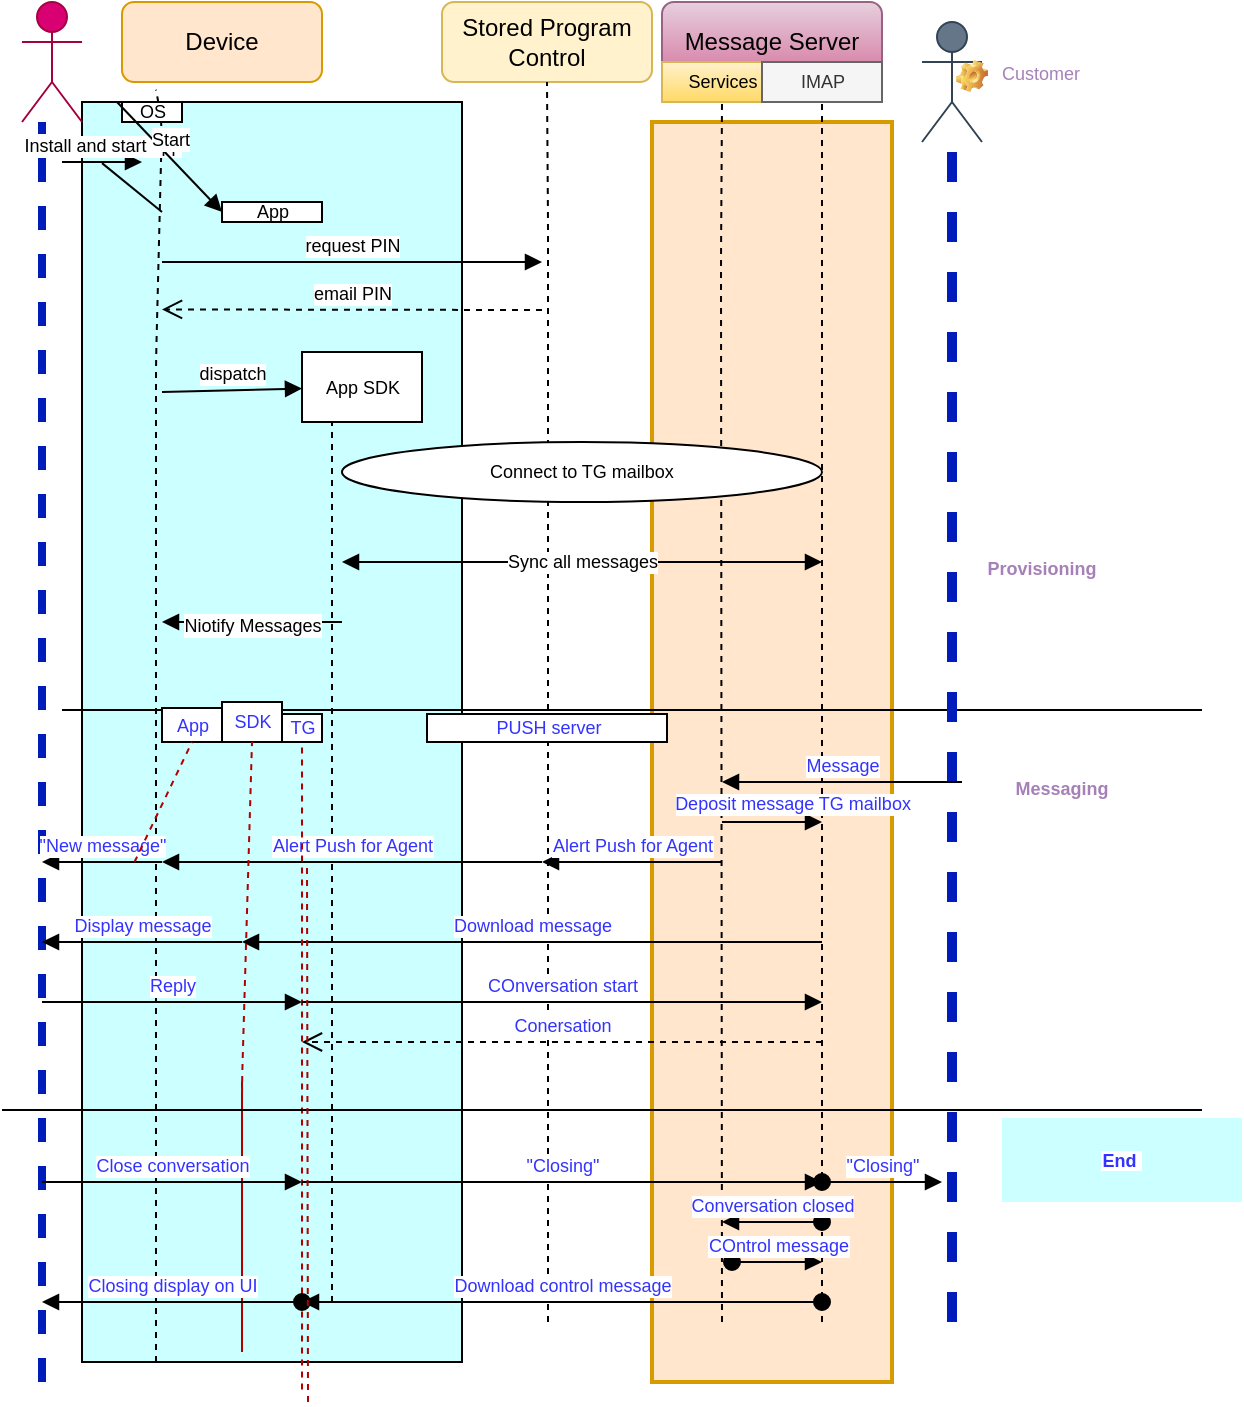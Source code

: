 <mxfile version="14.8.2" type="github" pages="2"><diagram id="y1TvSMYixSzuUFyw0kFu" name="Page-1"><mxGraphModel dx="406" dy="260" grid="1" gridSize="10" guides="1" tooltips="1" connect="1" arrows="1" fold="1" page="1" pageScale="1" pageWidth="850" pageHeight="1100" math="0" shadow="0"><root><mxCell id="0"/><mxCell id="1" parent="0"/><mxCell id="4ddjk6nVlkMrrtshvG_z-70" value="" style="verticalLabelPosition=bottom;verticalAlign=top;html=1;shape=mxgraph.basic.rect;fillColor2=none;strokeWidth=2;size=20;indent=5;fontSize=9;fillColor=#ffe6cc;strokeColor=#d79b00;" parent="1" vertex="1"><mxGeometry x="325" y="70" width="120" height="630" as="geometry"/></mxCell><mxCell id="4ddjk6nVlkMrrtshvG_z-68" value="" style="verticalLabelPosition=bottom;verticalAlign=top;html=1;shape=mxgraph.basic.rect;fillColor2=none;strokeWidth=1;size=20;indent=5;fontSize=9;fontColor=#3333FF;fillColor=#CCFFFF;" parent="1" vertex="1"><mxGeometry x="40" y="60" width="190" height="630" as="geometry"/></mxCell><mxCell id="4ddjk6nVlkMrrtshvG_z-1" value="Actor" style="shape=umlActor;verticalLabelPosition=bottom;verticalAlign=top;html=1;outlineConnect=0;fillColor=#d80073;strokeColor=#A50040;fontColor=#ffffff;" parent="1" vertex="1"><mxGeometry x="10" y="10" width="30" height="60" as="geometry"/></mxCell><mxCell id="4ddjk6nVlkMrrtshvG_z-3" value="Device" style="rounded=1;whiteSpace=wrap;html=1;fillColor=#ffe6cc;strokeColor=#d79b00;" parent="1" vertex="1"><mxGeometry x="60" y="10" width="100" height="40" as="geometry"/></mxCell><mxCell id="4ddjk6nVlkMrrtshvG_z-4" value="Stored Program Control" style="rounded=1;whiteSpace=wrap;html=1;fillColor=#fff2cc;strokeColor=#d6b656;" parent="1" vertex="1"><mxGeometry x="220" y="10" width="105" height="40" as="geometry"/></mxCell><mxCell id="4ddjk6nVlkMrrtshvG_z-5" value="Message Server&lt;br&gt;" style="rounded=1;whiteSpace=wrap;html=1;fillColor=#e6d0de;strokeColor=#996185;gradientColor=#d5739d;" parent="1" vertex="1"><mxGeometry x="330" y="10" width="110" height="40" as="geometry"/></mxCell><mxCell id="4ddjk6nVlkMrrtshvG_z-6" value="" style="endArrow=none;dashed=1;html=1;fillColor=#0050ef;strokeColor=#001DBC;strokeWidth=4;" parent="1" edge="1"><mxGeometry width="50" height="50" relative="1" as="geometry"><mxPoint x="20" y="700" as="sourcePoint"/><mxPoint x="20" y="70" as="targetPoint"/><Array as="points"><mxPoint x="20" y="130"/></Array></mxGeometry></mxCell><mxCell id="4ddjk6nVlkMrrtshvG_z-7" value="" style="endArrow=none;dashed=1;html=1;entryX=0.17;entryY=1.097;entryDx=0;entryDy=0;entryPerimeter=0;" parent="1" target="4ddjk6nVlkMrrtshvG_z-3" edge="1"><mxGeometry width="50" height="50" relative="1" as="geometry"><mxPoint x="77" y="690" as="sourcePoint"/><mxPoint x="109.5" y="60" as="targetPoint"/><Array as="points"><mxPoint x="77" y="230"/><mxPoint x="77" y="190"/><mxPoint x="80" y="70"/></Array></mxGeometry></mxCell><mxCell id="4ddjk6nVlkMrrtshvG_z-8" value="" style="endArrow=none;dashed=1;html=1;entryX=0.5;entryY=1;entryDx=0;entryDy=0;" parent="1" target="4ddjk6nVlkMrrtshvG_z-4" edge="1"><mxGeometry width="50" height="50" relative="1" as="geometry"><mxPoint x="273" y="670" as="sourcePoint"/><mxPoint x="237" y="80" as="targetPoint"/><Array as="points"><mxPoint x="273" y="200"/><mxPoint x="273" y="160"/><mxPoint x="273" y="120"/></Array></mxGeometry></mxCell><mxCell id="4ddjk6nVlkMrrtshvG_z-9" value="" style="endArrow=none;dashed=1;html=1;entryX=0.5;entryY=1;entryDx=0;entryDy=0;" parent="1" target="4ddjk6nVlkMrrtshvG_z-10" edge="1"><mxGeometry width="50" height="50" relative="1" as="geometry"><mxPoint x="360" y="670" as="sourcePoint"/><mxPoint x="359.5" y="80" as="targetPoint"/><Array as="points"><mxPoint x="359.5" y="140"/></Array></mxGeometry></mxCell><mxCell id="4ddjk6nVlkMrrtshvG_z-10" value="Services" style="html=1;fontSize=9;gradientColor=#ffd966;fillColor=#fff2cc;strokeColor=#d6b656;" parent="1" vertex="1"><mxGeometry x="330" y="40" width="60" height="20" as="geometry"/></mxCell><mxCell id="4ddjk6nVlkMrrtshvG_z-11" value="IMAP" style="html=1;fontSize=9;fillColor=#f5f5f5;strokeColor=#666666;fontColor=#333333;" parent="1" vertex="1"><mxGeometry x="380" y="40" width="60" height="20" as="geometry"/></mxCell><mxCell id="4ddjk6nVlkMrrtshvG_z-12" value="" style="endArrow=none;dashed=1;html=1;entryX=0.5;entryY=1;entryDx=0;entryDy=0;" parent="1" target="4ddjk6nVlkMrrtshvG_z-11" edge="1"><mxGeometry width="50" height="50" relative="1" as="geometry"><mxPoint x="410" y="670" as="sourcePoint"/><mxPoint x="409.5" y="90" as="targetPoint"/><Array as="points"/></mxGeometry></mxCell><mxCell id="4ddjk6nVlkMrrtshvG_z-14" value="Install and start app" style="html=1;verticalAlign=bottom;endArrow=block;fontSize=9;" parent="1" edge="1"><mxGeometry width="80" relative="1" as="geometry"><mxPoint x="30" y="90" as="sourcePoint"/><mxPoint x="70" y="90" as="targetPoint"/><Array as="points"><mxPoint x="70" y="90"/></Array></mxGeometry></mxCell><mxCell id="4ddjk6nVlkMrrtshvG_z-15" value="OS&lt;br&gt;" style="html=1;fontSize=9;" parent="1" vertex="1"><mxGeometry x="60" y="60" width="30" height="10" as="geometry"/></mxCell><mxCell id="4ddjk6nVlkMrrtshvG_z-16" value="App" style="html=1;fontSize=9;" parent="1" vertex="1"><mxGeometry x="110" y="110" width="50" height="10" as="geometry"/></mxCell><mxCell id="4ddjk6nVlkMrrtshvG_z-17" value="Start&lt;font size=&quot;1&quot;&gt;&lt;br&gt;&lt;/font&gt;" style="html=1;verticalAlign=bottom;endArrow=block;fontSize=9;startArrow=none;" parent="1" edge="1"><mxGeometry width="80" relative="1" as="geometry"><mxPoint x="57.5" y="60" as="sourcePoint"/><mxPoint x="110" y="115" as="targetPoint"/></mxGeometry></mxCell><mxCell id="4ddjk6nVlkMrrtshvG_z-18" value="request PIN" style="html=1;verticalAlign=bottom;endArrow=block;fontSize=9;" parent="1" edge="1"><mxGeometry width="80" relative="1" as="geometry"><mxPoint x="80" y="140" as="sourcePoint"/><mxPoint x="270" y="140" as="targetPoint"/></mxGeometry></mxCell><mxCell id="4ddjk6nVlkMrrtshvG_z-21" value="dispatch" style="html=1;verticalAlign=bottom;endArrow=block;fontSize=9;" parent="1" target="4ddjk6nVlkMrrtshvG_z-24" edge="1"><mxGeometry width="80" relative="1" as="geometry"><mxPoint x="80" y="205" as="sourcePoint"/><mxPoint x="150" y="210" as="targetPoint"/></mxGeometry></mxCell><mxCell id="4ddjk6nVlkMrrtshvG_z-22" value="email PIN" style="html=1;verticalAlign=bottom;endArrow=open;dashed=1;endSize=8;fontSize=9;" parent="1" edge="1"><mxGeometry relative="1" as="geometry"><mxPoint x="270" y="164" as="sourcePoint"/><mxPoint x="80" y="163.721" as="targetPoint"/></mxGeometry></mxCell><mxCell id="4ddjk6nVlkMrrtshvG_z-24" value="App SDK" style="html=1;fontSize=9;" parent="1" vertex="1"><mxGeometry x="150" y="185" width="60" height="35" as="geometry"/></mxCell><mxCell id="4ddjk6nVlkMrrtshvG_z-25" value="" style="endArrow=none;dashed=1;html=1;fontSize=9;entryX=0.25;entryY=1;entryDx=0;entryDy=0;" parent="1" target="4ddjk6nVlkMrrtshvG_z-24" edge="1"><mxGeometry width="50" height="50" relative="1" as="geometry"><mxPoint x="165" y="660" as="sourcePoint"/><mxPoint x="170" y="230" as="targetPoint"/></mxGeometry></mxCell><mxCell id="4ddjk6nVlkMrrtshvG_z-26" value="Connect to TG mailbox" style="ellipse;whiteSpace=wrap;html=1;fontSize=9;" parent="1" vertex="1"><mxGeometry x="170" y="230" width="240" height="30" as="geometry"/></mxCell><mxCell id="4ddjk6nVlkMrrtshvG_z-28" value="Sync all messages" style="endArrow=block;startArrow=block;endFill=1;startFill=1;html=1;fontSize=9;" parent="1" edge="1"><mxGeometry width="160" relative="1" as="geometry"><mxPoint x="170" y="290" as="sourcePoint"/><mxPoint x="410" y="290" as="targetPoint"/></mxGeometry></mxCell><mxCell id="4ddjk6nVlkMrrtshvG_z-29" value="Niotify Messages&lt;font size=&quot;1&quot;&gt;&lt;br&gt;&lt;/font&gt;" style="html=1;verticalAlign=bottom;endArrow=block;fontSize=9;" parent="1" edge="1"><mxGeometry y="10" width="80" relative="1" as="geometry"><mxPoint x="170" y="320" as="sourcePoint"/><mxPoint x="80" y="320" as="targetPoint"/><Array as="points"/><mxPoint as="offset"/></mxGeometry></mxCell><mxCell id="4ddjk6nVlkMrrtshvG_z-30" value="" style="line;strokeWidth=1;fillColor=none;align=left;verticalAlign=middle;spacingTop=-1;spacingLeft=3;spacingRight=3;rotatable=0;labelPosition=right;points=[];portConstraint=eastwest;fontSize=9;" parent="1" vertex="1"><mxGeometry x="30" y="360" width="570" height="8" as="geometry"/></mxCell><mxCell id="4ddjk6nVlkMrrtshvG_z-32" value="Actor" style="shape=umlActor;verticalLabelPosition=bottom;verticalAlign=top;html=1;fontSize=9;fillColor=#647687;strokeColor=#314354;fontColor=#ffffff;" parent="1" vertex="1"><mxGeometry x="460" y="20" width="30" height="60" as="geometry"/></mxCell><mxCell id="4ddjk6nVlkMrrtshvG_z-33" value="" style="endArrow=none;dashed=1;html=1;fontSize=9;fillColor=#0050ef;strokeColor=#001DBC;strokeWidth=5;" parent="1" target="4ddjk6nVlkMrrtshvG_z-32" edge="1"><mxGeometry width="50" height="50" relative="1" as="geometry"><mxPoint x="475" y="670" as="sourcePoint"/><mxPoint x="500" y="120" as="targetPoint"/></mxGeometry></mxCell><mxCell id="4ddjk6nVlkMrrtshvG_z-34" value="Provisioning" style="text;align=center;fontStyle=1;verticalAlign=middle;spacingLeft=3;spacingRight=3;strokeColor=none;rotatable=0;points=[[0,0.5],[1,0.5]];portConstraint=eastwest;fontSize=9;fontColor=#A680B8;" parent="1" vertex="1"><mxGeometry x="480" y="280" width="80" height="26" as="geometry"/></mxCell><mxCell id="4ddjk6nVlkMrrtshvG_z-35" value="Messaging" style="text;align=center;fontStyle=1;verticalAlign=middle;spacingLeft=3;spacingRight=3;strokeColor=none;rotatable=0;points=[[0,0.5],[1,0.5]];portConstraint=eastwest;fontSize=9;fontColor=#A680B8;" parent="1" vertex="1"><mxGeometry x="490" y="390" width="80" height="26" as="geometry"/></mxCell><mxCell id="4ddjk6nVlkMrrtshvG_z-36" value="Customer&#10;" style="label;fontStyle=0;strokeColor=none;fillColor=none;align=left;verticalAlign=top;overflow=hidden;spacingLeft=28;spacingRight=4;rotatable=0;points=[[0,0.5],[1,0.5]];portConstraint=eastwest;imageWidth=16;imageHeight=16;image=img/clipart/Gear_128x128.png;fontSize=9;fontColor=#A680B8;" parent="1" vertex="1"><mxGeometry x="470" y="34" width="120" height="26" as="geometry"/></mxCell><mxCell id="4ddjk6nVlkMrrtshvG_z-37" value="Message" style="html=1;verticalAlign=bottom;endArrow=block;fontSize=9;fontColor=#3333FF;" parent="1" edge="1"><mxGeometry width="80" relative="1" as="geometry"><mxPoint x="480" y="400" as="sourcePoint"/><mxPoint x="360" y="400" as="targetPoint"/></mxGeometry></mxCell><mxCell id="4ddjk6nVlkMrrtshvG_z-38" value="Deposit message TG mailbox" style="html=1;verticalAlign=bottom;endArrow=block;fontSize=9;fontColor=#3333FF;" parent="1" edge="1"><mxGeometry x="0.386" y="1" width="80" relative="1" as="geometry"><mxPoint x="360" y="420" as="sourcePoint"/><mxPoint x="410" y="420" as="targetPoint"/><mxPoint as="offset"/></mxGeometry></mxCell><mxCell id="4ddjk6nVlkMrrtshvG_z-39" value="PUSH server&lt;br&gt;" style="html=1;fontSize=9;fontColor=#3333FF;" parent="1" vertex="1"><mxGeometry x="212.5" y="366" width="120" height="14" as="geometry"/></mxCell><mxCell id="4ddjk6nVlkMrrtshvG_z-40" value="Alert Push for Agent" style="html=1;verticalAlign=bottom;endArrow=block;fontSize=9;fontColor=#3333FF;" parent="1" edge="1"><mxGeometry width="80" relative="1" as="geometry"><mxPoint x="360" y="440" as="sourcePoint"/><mxPoint x="270" y="440" as="targetPoint"/></mxGeometry></mxCell><mxCell id="4ddjk6nVlkMrrtshvG_z-42" value="Alert Push for Agent" style="html=1;verticalAlign=bottom;endArrow=block;fontSize=9;fontColor=#3333FF;" parent="1" edge="1"><mxGeometry width="80" relative="1" as="geometry"><mxPoint x="270" y="440" as="sourcePoint"/><mxPoint x="80" y="440" as="targetPoint"/></mxGeometry></mxCell><mxCell id="4ddjk6nVlkMrrtshvG_z-43" value="&quot;New message&quot;" style="html=1;verticalAlign=bottom;endArrow=block;fontSize=9;fontColor=#3333FF;" parent="1" edge="1"><mxGeometry width="80" relative="1" as="geometry"><mxPoint x="80" y="440" as="sourcePoint"/><mxPoint x="20" y="440" as="targetPoint"/></mxGeometry></mxCell><mxCell id="4ddjk6nVlkMrrtshvG_z-44" value="Download message" style="html=1;verticalAlign=bottom;endArrow=block;fontSize=9;fontColor=#3333FF;" parent="1" edge="1"><mxGeometry width="80" relative="1" as="geometry"><mxPoint x="410" y="480" as="sourcePoint"/><mxPoint x="120" y="480" as="targetPoint"/></mxGeometry></mxCell><mxCell id="4ddjk6nVlkMrrtshvG_z-45" value="TG" style="html=1;fontSize=9;fontColor=#3333FF;" parent="1" vertex="1"><mxGeometry x="140" y="366" width="20" height="14" as="geometry"/></mxCell><mxCell id="4ddjk6nVlkMrrtshvG_z-46" value="" style="endArrow=none;dashed=1;html=1;fontSize=9;fontColor=#3333FF;entryX=0.5;entryY=1;entryDx=0;entryDy=0;fillColor=#e51400;strokeColor=#B20000;" parent="1" target="4ddjk6nVlkMrrtshvG_z-45" edge="1"><mxGeometry width="50" height="50" relative="1" as="geometry"><mxPoint x="150" y="703.719" as="sourcePoint"/><mxPoint x="240" y="350" as="targetPoint"/><Array as="points"><mxPoint x="150" y="450"/></Array></mxGeometry></mxCell><mxCell id="4ddjk6nVlkMrrtshvG_z-47" value="Display message" style="html=1;verticalAlign=bottom;endArrow=block;fontSize=9;fontColor=#3333FF;" parent="1" edge="1"><mxGeometry width="80" relative="1" as="geometry"><mxPoint x="120" y="480" as="sourcePoint"/><mxPoint x="20" y="480" as="targetPoint"/></mxGeometry></mxCell><mxCell id="4ddjk6nVlkMrrtshvG_z-48" value="App" style="html=1;fontSize=9;fontColor=#3333FF;" parent="1" vertex="1"><mxGeometry x="80" y="363" width="30" height="17" as="geometry"/></mxCell><mxCell id="4ddjk6nVlkMrrtshvG_z-49" value="SDK" style="html=1;fontSize=9;fontColor=#3333FF;" parent="1" vertex="1"><mxGeometry x="110" y="360" width="30" height="20" as="geometry"/></mxCell><mxCell id="4ddjk6nVlkMrrtshvG_z-50" value="" style="endArrow=none;dashed=1;html=1;fontSize=9;fontColor=#3333FF;entryX=0.5;entryY=1;entryDx=0;entryDy=0;fillColor=#e51400;strokeColor=#B20000;startArrow=none;" parent="1" target="4ddjk6nVlkMrrtshvG_z-48" edge="1"><mxGeometry width="50" height="50" relative="1" as="geometry"><mxPoint x="66.25" y="440" as="sourcePoint"/><mxPoint x="100" y="400" as="targetPoint"/></mxGeometry></mxCell><mxCell id="4ddjk6nVlkMrrtshvG_z-51" value="" style="endArrow=none;dashed=1;html=1;fontSize=9;fontColor=#3333FF;entryX=0.5;entryY=1;entryDx=0;entryDy=0;fillColor=#e51400;strokeColor=#B20000;" parent="1" target="4ddjk6nVlkMrrtshvG_z-49" edge="1"><mxGeometry width="50" height="50" relative="1" as="geometry"><mxPoint x="120" y="550" as="sourcePoint"/><mxPoint x="220" y="390" as="targetPoint"/><Array as="points"><mxPoint x="120" y="690"/><mxPoint x="120" y="550"/></Array></mxGeometry></mxCell><mxCell id="4ddjk6nVlkMrrtshvG_z-52" value="Reply" style="html=1;verticalAlign=bottom;endArrow=block;fontSize=9;fontColor=#3333FF;strokeWidth=1;" parent="1" edge="1"><mxGeometry width="80" relative="1" as="geometry"><mxPoint x="20" y="510" as="sourcePoint"/><mxPoint x="150" y="510" as="targetPoint"/></mxGeometry></mxCell><mxCell id="4ddjk6nVlkMrrtshvG_z-53" value="COnversation start" style="html=1;verticalAlign=bottom;endArrow=block;fontSize=9;fontColor=#3333FF;strokeWidth=1;" parent="1" edge="1"><mxGeometry width="80" relative="1" as="geometry"><mxPoint x="150" y="510" as="sourcePoint"/><mxPoint x="410" y="510" as="targetPoint"/></mxGeometry></mxCell><mxCell id="4ddjk6nVlkMrrtshvG_z-55" value="Conersation" style="html=1;verticalAlign=bottom;endArrow=open;dashed=1;endSize=8;fontSize=9;fontColor=#3333FF;strokeWidth=1;" parent="1" edge="1"><mxGeometry relative="1" as="geometry"><mxPoint x="410" y="530" as="sourcePoint"/><mxPoint x="150" y="530" as="targetPoint"/></mxGeometry></mxCell><mxCell id="4ddjk6nVlkMrrtshvG_z-56" value="" style="line;strokeWidth=1;fillColor=none;align=left;verticalAlign=middle;spacingTop=-1;spacingLeft=3;spacingRight=3;rotatable=0;labelPosition=right;points=[];portConstraint=eastwest;fontSize=9;fontColor=#3333FF;" parent="1" vertex="1"><mxGeometry y="560" width="600" height="8" as="geometry"/></mxCell><mxCell id="4ddjk6nVlkMrrtshvG_z-57" value="Close conversation" style="html=1;verticalAlign=bottom;endArrow=block;fontSize=9;fontColor=#3333FF;strokeWidth=1;" parent="1" edge="1"><mxGeometry width="80" relative="1" as="geometry"><mxPoint x="20" y="600" as="sourcePoint"/><mxPoint x="150" y="600" as="targetPoint"/></mxGeometry></mxCell><mxCell id="4ddjk6nVlkMrrtshvG_z-58" value="&quot;Closing&quot;" style="html=1;verticalAlign=bottom;endArrow=block;fontSize=9;fontColor=#3333FF;strokeWidth=1;" parent="1" edge="1"><mxGeometry width="80" relative="1" as="geometry"><mxPoint x="150" y="600" as="sourcePoint"/><mxPoint x="410" y="600" as="targetPoint"/></mxGeometry></mxCell><mxCell id="4ddjk6nVlkMrrtshvG_z-59" value="&quot;Closing&quot;" style="html=1;verticalAlign=bottom;startArrow=oval;startFill=1;endArrow=block;startSize=8;fontSize=9;fontColor=#3333FF;strokeWidth=1;" parent="1" edge="1"><mxGeometry width="60" relative="1" as="geometry"><mxPoint x="410" y="600" as="sourcePoint"/><mxPoint x="470" y="600" as="targetPoint"/></mxGeometry></mxCell><mxCell id="4ddjk6nVlkMrrtshvG_z-60" value="Conversation closed" style="html=1;verticalAlign=bottom;startArrow=oval;startFill=1;endArrow=block;startSize=8;fontSize=9;fontColor=#3333FF;strokeWidth=1;" parent="1" edge="1"><mxGeometry width="60" relative="1" as="geometry"><mxPoint x="410" y="620" as="sourcePoint"/><mxPoint x="360" y="620" as="targetPoint"/></mxGeometry></mxCell><mxCell id="4ddjk6nVlkMrrtshvG_z-61" value="COntrol message" style="html=1;verticalAlign=bottom;startArrow=oval;startFill=1;endArrow=block;startSize=8;fontSize=9;fontColor=#3333FF;strokeWidth=1;" parent="1" edge="1"><mxGeometry width="60" relative="1" as="geometry"><mxPoint x="365" y="640" as="sourcePoint"/><mxPoint x="410" y="640" as="targetPoint"/></mxGeometry></mxCell><mxCell id="4ddjk6nVlkMrrtshvG_z-62" value="Download control message" style="html=1;verticalAlign=bottom;startArrow=oval;startFill=1;endArrow=block;startSize=8;fontSize=9;fontColor=#3333FF;strokeWidth=1;" parent="1" edge="1"><mxGeometry width="60" relative="1" as="geometry"><mxPoint x="410" y="660" as="sourcePoint"/><mxPoint x="150" y="660" as="targetPoint"/></mxGeometry></mxCell><mxCell id="4ddjk6nVlkMrrtshvG_z-63" value="Closing display on UI" style="html=1;verticalAlign=bottom;startArrow=oval;startFill=1;endArrow=block;startSize=8;fontSize=9;fontColor=#3333FF;strokeWidth=1;" parent="1" edge="1"><mxGeometry width="60" relative="1" as="geometry"><mxPoint x="150" y="660" as="sourcePoint"/><mxPoint x="20" y="660" as="targetPoint"/></mxGeometry></mxCell><mxCell id="4ddjk6nVlkMrrtshvG_z-65" value="" style="html=1;verticalAlign=bottom;endArrow=none;fontSize=9;" parent="1" edge="1"><mxGeometry width="80" relative="1" as="geometry"><mxPoint x="80" y="115" as="sourcePoint"/><mxPoint x="50" y="90.556" as="targetPoint"/></mxGeometry></mxCell><mxCell id="4ddjk6nVlkMrrtshvG_z-67" value="" style="endArrow=none;dashed=1;html=1;fontSize=9;fontColor=#3333FF;entryX=0.5;entryY=1;entryDx=0;entryDy=0;fillColor=#e51400;strokeColor=#B20000;" parent="1" edge="1"><mxGeometry width="50" height="50" relative="1" as="geometry"><mxPoint x="153" y="710" as="sourcePoint"/><mxPoint x="152.5" y="440" as="targetPoint"/></mxGeometry></mxCell><mxCell id="4ddjk6nVlkMrrtshvG_z-71" value="End " style="text;align=center;fontStyle=1;verticalAlign=middle;spacingLeft=3;spacingRight=3;strokeColor=none;rotatable=0;points=[[0,0.5],[1,0.5]];portConstraint=eastwest;fontSize=9;fontColor=#3333FF;fillColor=#CCFFFF;labelBackgroundColor=#FFFFFF;" parent="1" vertex="1"><mxGeometry x="500" y="568" width="120" height="42" as="geometry"/></mxCell></root></mxGraphModel></diagram><diagram id="MVQZNV_CsCIaPA94UtJ7" name="Page-2"><mxGraphModel dx="406" dy="260" grid="1" gridSize="10" guides="1" tooltips="1" connect="1" arrows="1" fold="1" page="1" pageScale="1" pageWidth="850" pageHeight="1100" math="0" shadow="0"><root><mxCell id="nu_eblsKNqdZvd4L2eRi-0"/><mxCell id="nu_eblsKNqdZvd4L2eRi-1" parent="nu_eblsKNqdZvd4L2eRi-0"/><mxCell id="nu_eblsKNqdZvd4L2eRi-2" value="Initial set of requirements" style="swimlane;fontStyle=0;childLayout=stackLayout;horizontal=1;startSize=26;horizontalStack=0;resizeParent=1;resizeParentMax=0;resizeLast=0;collapsible=1;marginBottom=0;strokeColor=#d79b00;fillColor=#FF33FF;" parent="nu_eblsKNqdZvd4L2eRi-1" vertex="1"><mxGeometry x="220" width="140" height="104" as="geometry"/></mxCell><mxCell id="nu_eblsKNqdZvd4L2eRi-4" value="Close a conversation" style="text;strokeColor=#b85450;fillColor=#f8cecc;align=left;verticalAlign=top;spacingLeft=4;spacingRight=4;overflow=hidden;rotatable=0;points=[[0,0.5],[1,0.5]];portConstraint=eastwest;fontSize=8;" parent="nu_eblsKNqdZvd4L2eRi-2" vertex="1"><mxGeometry y="26" width="140" height="26" as="geometry"/></mxCell><mxCell id="nu_eblsKNqdZvd4L2eRi-5" value="Query fo conversation within messaging group" style="text;strokeColor=#b85450;fillColor=#f8cecc;align=left;verticalAlign=top;spacingLeft=4;spacingRight=4;overflow=hidden;rotatable=0;points=[[0,0.5],[1,0.5]];portConstraint=eastwest;fontSize=8;whiteSpace=wrap;" parent="nu_eblsKNqdZvd4L2eRi-2" vertex="1"><mxGeometry y="52" width="140" height="26" as="geometry"/></mxCell><mxCell id="nu_eblsKNqdZvd4L2eRi-3" value="Send a message within a messaging group" style="text;strokeColor=#b85450;fillColor=#f8cecc;align=left;verticalAlign=top;spacingLeft=4;spacingRight=4;overflow=hidden;rotatable=0;points=[[0,0.5],[1,0.5]];portConstraint=eastwest;fontSize=8;whiteSpace=wrap;" parent="nu_eblsKNqdZvd4L2eRi-2" vertex="1"><mxGeometry y="78" width="140" height="26" as="geometry"/></mxCell><mxCell id="nu_eblsKNqdZvd4L2eRi-6" value="Evolutionary prototyping" style="html=1;fontSize=8;strokeColor=#d79b00;fillColor=#FF33FF;" parent="nu_eblsKNqdZvd4L2eRi-1" vertex="1"><mxGeometry x="245" y="150" width="110" height="50" as="geometry"/></mxCell><mxCell id="nu_eblsKNqdZvd4L2eRi-7" value="endUser" style="swimlane;fontStyle=0;childLayout=stackLayout;horizontal=1;startSize=26;fillColor=#d5e8d4;horizontalStack=0;resizeParent=1;resizeParentMax=0;resizeLast=0;collapsible=1;marginBottom=0;fontSize=8;strokeColor=#82b366;" parent="nu_eblsKNqdZvd4L2eRi-1" vertex="1"><mxGeometry x="90" y="212" width="140" height="78" as="geometry"/></mxCell><mxCell id="nu_eblsKNqdZvd4L2eRi-10" value="dispatcher agency" style="text;strokeColor=#6c8ebf;fillColor=#dae8fc;align=left;verticalAlign=top;spacingLeft=4;spacingRight=4;overflow=hidden;rotatable=0;points=[[0,0.5],[1,0.5]];portConstraint=eastwest;" parent="nu_eblsKNqdZvd4L2eRi-7" vertex="1"><mxGeometry y="26" width="140" height="26" as="geometry"/></mxCell><mxCell id="nu_eblsKNqdZvd4L2eRi-8" value="-business company" style="text;strokeColor=#6c8ebf;fillColor=#dae8fc;align=left;verticalAlign=top;spacingLeft=4;spacingRight=4;overflow=hidden;rotatable=0;points=[[0,0.5],[1,0.5]];portConstraint=eastwest;" parent="nu_eblsKNqdZvd4L2eRi-7" vertex="1"><mxGeometry y="52" width="140" height="26" as="geometry"/></mxCell><mxCell id="nu_eblsKNqdZvd4L2eRi-11" value="Set up the app" style="swimlane;fontStyle=0;childLayout=stackLayout;horizontal=1;startSize=26;fillColor=#d5e8d4;horizontalStack=0;resizeParent=1;resizeParentMax=0;resizeLast=0;collapsible=1;marginBottom=0;fontSize=8;strokeColor=#82b366;" parent="nu_eblsKNqdZvd4L2eRi-1" vertex="1"><mxGeometry x="410" y="190" width="140" height="78" as="geometry"/></mxCell><mxCell id="nu_eblsKNqdZvd4L2eRi-12" value="Download the app from app store" style="text;strokeColor=#6c8ebf;fillColor=#dae8fc;align=left;verticalAlign=top;spacingLeft=4;spacingRight=4;overflow=hidden;rotatable=0;points=[[0,0.5],[1,0.5]];portConstraint=eastwest;fontSize=8;" parent="nu_eblsKNqdZvd4L2eRi-11" vertex="1"><mxGeometry y="26" width="140" height="26" as="geometry"/></mxCell><mxCell id="nu_eblsKNqdZvd4L2eRi-13" value="Provisioning with request the PIN" style="text;strokeColor=#6c8ebf;fillColor=#dae8fc;align=left;verticalAlign=top;spacingLeft=4;spacingRight=4;overflow=hidden;rotatable=0;points=[[0,0.5],[1,0.5]];portConstraint=eastwest;fontSize=8;" parent="nu_eblsKNqdZvd4L2eRi-11" vertex="1"><mxGeometry y="52" width="140" height="26" as="geometry"/></mxCell><mxCell id="nu_eblsKNqdZvd4L2eRi-15" value="UI modification" style="swimlane;fontStyle=0;childLayout=stackLayout;horizontal=1;startSize=26;horizontalStack=0;resizeParent=1;resizeParentMax=0;resizeLast=0;collapsible=1;marginBottom=0;fontSize=8;fontColor=#0000CC;fillColor=#99CCFF;" parent="nu_eblsKNqdZvd4L2eRi-1" vertex="1"><mxGeometry x="450" y="290" width="140" height="90" as="geometry"/></mxCell><mxCell id="nu_eblsKNqdZvd4L2eRi-16" value="Mobile home screen UI displays an icon " style="text;strokeColor=#6c8ebf;fillColor=#dae8fc;align=left;verticalAlign=top;spacingLeft=4;spacingRight=4;overflow=hidden;rotatable=0;points=[[0,0.5],[1,0.5]];portConstraint=eastwest;fontSize=9;whiteSpace=wrap;" parent="nu_eblsKNqdZvd4L2eRi-15" vertex="1"><mxGeometry y="26" width="140" height="26" as="geometry"/></mxCell><mxCell id="nu_eblsKNqdZvd4L2eRi-17" value="Message screen displays TG mailbox tab" style="text;strokeColor=#6c8ebf;fillColor=#dae8fc;align=left;verticalAlign=top;spacingLeft=4;spacingRight=4;overflow=hidden;rotatable=0;points=[[0,0.5],[1,0.5]];portConstraint=eastwest;fontSize=9;whiteSpace=wrap;" parent="nu_eblsKNqdZvd4L2eRi-15" vertex="1"><mxGeometry y="52" width="140" height="38" as="geometry"/></mxCell><mxCell id="nu_eblsKNqdZvd4L2eRi-19" value="TG messaging idea:" style="swimlane;fontStyle=0;childLayout=stackLayout;horizontal=1;startSize=26;fillColor=#d5e8d4;horizontalStack=0;resizeParent=1;resizeParentMax=0;resizeLast=0;collapsible=1;marginBottom=0;fontSize=10;strokeColor=#82b366;" parent="nu_eblsKNqdZvd4L2eRi-1" vertex="1"><mxGeometry x="150" y="310" width="140" height="156" as="geometry"/></mxCell><mxCell id="nu_eblsKNqdZvd4L2eRi-20" value="Accept inbound message from customer to TG MDN" style="text;strokeColor=#6c8ebf;fillColor=#dae8fc;align=left;verticalAlign=top;spacingLeft=4;spacingRight=4;overflow=hidden;rotatable=0;points=[[0,0.5],[1,0.5]];portConstraint=eastwest;fontSize=9;whiteSpace=wrap;" parent="nu_eblsKNqdZvd4L2eRi-19" vertex="1"><mxGeometry y="26" width="140" height="26" as="geometry"/></mxCell><mxCell id="nu_eblsKNqdZvd4L2eRi-21" value="Consist of group agents and control point" style="text;strokeColor=#6c8ebf;fillColor=#dae8fc;align=left;verticalAlign=top;spacingLeft=4;spacingRight=4;overflow=hidden;rotatable=0;points=[[0,0.5],[1,0.5]];portConstraint=eastwest;fontSize=9;whiteSpace=wrap;" parent="nu_eblsKNqdZvd4L2eRi-19" vertex="1"><mxGeometry y="52" width="140" height="26" as="geometry"/></mxCell><mxCell id="nu_eblsKNqdZvd4L2eRi-22" value="App does not leave the customer unattended" style="text;strokeColor=#6c8ebf;fillColor=#dae8fc;align=left;verticalAlign=top;spacingLeft=4;spacingRight=4;overflow=hidden;rotatable=0;points=[[0,0.5],[1,0.5]];portConstraint=eastwest;fontSize=9;whiteSpace=wrap;" parent="nu_eblsKNqdZvd4L2eRi-19" vertex="1"><mxGeometry y="78" width="140" height="26" as="geometry"/></mxCell><mxCell id="nu_eblsKNqdZvd4L2eRi-27" value="TG number is differ from the number of agents and control point" style="text;strokeColor=#6c8ebf;fillColor=#dae8fc;align=left;verticalAlign=top;spacingLeft=4;spacingRight=4;overflow=hidden;rotatable=0;points=[[0,0.5],[1,0.5]];portConstraint=eastwest;fontSize=9;whiteSpace=wrap;" parent="nu_eblsKNqdZvd4L2eRi-19" vertex="1"><mxGeometry y="104" width="140" height="26" as="geometry"/></mxCell><mxCell id="nu_eblsKNqdZvd4L2eRi-28" value="Control point raised signal if the message will not be answered within defined timer." style="text;strokeColor=#6c8ebf;fillColor=#dae8fc;align=left;verticalAlign=top;spacingLeft=4;spacingRight=4;overflow=hidden;rotatable=0;points=[[0,0.5],[1,0.5]];portConstraint=eastwest;fontSize=9;whiteSpace=wrap;" parent="nu_eblsKNqdZvd4L2eRi-19" vertex="1"><mxGeometry y="130" width="140" height="26" as="geometry"/></mxCell><mxCell id="nu_eblsKNqdZvd4L2eRi-31" value="Customer feedback" style="html=1;fontSize=9;fontColor=#0000CC;fillColor=#FF33FF;" parent="nu_eblsKNqdZvd4L2eRi-1" vertex="1"><mxGeometry x="270" y="490" width="110" height="50" as="geometry"/></mxCell><mxCell id="nu_eblsKNqdZvd4L2eRi-32" value="Performed tests" style="swimlane;fontStyle=0;childLayout=stackLayout;horizontal=1;startSize=26;fillColor=#dae8fc;horizontalStack=0;resizeParent=1;resizeParentMax=0;resizeLast=0;collapsible=1;marginBottom=0;fontSize=9;strokeColor=#6c8ebf;" parent="nu_eblsKNqdZvd4L2eRi-1" vertex="1"><mxGeometry x="90" y="500" width="140" height="208" as="geometry"/></mxCell><mxCell id="nu_eblsKNqdZvd4L2eRi-33" value="Functional testing: UI, Audio, connectivity, " style="text;strokeColor=#6c8ebf;fillColor=#dae8fc;align=left;verticalAlign=top;spacingLeft=4;spacingRight=4;overflow=hidden;rotatable=0;points=[[0,0.5],[1,0.5]];portConstraint=eastwest;fontSize=9;whiteSpace=wrap;" parent="nu_eblsKNqdZvd4L2eRi-32" vertex="1"><mxGeometry y="26" width="140" height="26" as="geometry"/></mxCell><mxCell id="nu_eblsKNqdZvd4L2eRi-34" value="Smoke, Sanity testing" style="text;strokeColor=#6c8ebf;fillColor=#dae8fc;align=left;verticalAlign=top;spacingLeft=4;spacingRight=4;overflow=hidden;rotatable=0;points=[[0,0.5],[1,0.5]];portConstraint=eastwest;fontSize=9;" parent="nu_eblsKNqdZvd4L2eRi-32" vertex="1"><mxGeometry y="52" width="140" height="26" as="geometry"/></mxCell><mxCell id="nu_eblsKNqdZvd4L2eRi-35" value="User acceptance testing" style="text;strokeColor=#6c8ebf;fillColor=#dae8fc;align=left;verticalAlign=top;spacingLeft=4;spacingRight=4;overflow=hidden;rotatable=0;points=[[0,0.5],[1,0.5]];portConstraint=eastwest;fontSize=9;" parent="nu_eblsKNqdZvd4L2eRi-32" vertex="1"><mxGeometry y="78" width="140" height="26" as="geometry"/></mxCell><mxCell id="nu_eblsKNqdZvd4L2eRi-36" value="Release acceptance testing" style="text;strokeColor=#6c8ebf;fillColor=#dae8fc;align=left;verticalAlign=top;spacingLeft=4;spacingRight=4;overflow=hidden;rotatable=0;points=[[0,0.5],[1,0.5]];portConstraint=eastwest;fontSize=9;" parent="nu_eblsKNqdZvd4L2eRi-32" vertex="1"><mxGeometry y="104" width="140" height="26" as="geometry"/></mxCell><mxCell id="nu_eblsKNqdZvd4L2eRi-42" value="Compatibility testing" style="text;strokeColor=#6c8ebf;fillColor=#dae8fc;align=left;verticalAlign=top;spacingLeft=4;spacingRight=4;overflow=hidden;rotatable=0;points=[[0,0.5],[1,0.5]];portConstraint=eastwest;fontSize=9;" parent="nu_eblsKNqdZvd4L2eRi-32" vertex="1"><mxGeometry y="130" width="140" height="26" as="geometry"/></mxCell><mxCell id="nu_eblsKNqdZvd4L2eRi-43" value="Performance testing" style="text;strokeColor=#6c8ebf;fillColor=#dae8fc;align=left;verticalAlign=top;spacingLeft=4;spacingRight=4;overflow=hidden;rotatable=0;points=[[0,0.5],[1,0.5]];portConstraint=eastwest;fontSize=9;" parent="nu_eblsKNqdZvd4L2eRi-32" vertex="1"><mxGeometry y="156" width="140" height="26" as="geometry"/></mxCell><mxCell id="nu_eblsKNqdZvd4L2eRi-44" value="Validation /Verification " style="text;strokeColor=#6c8ebf;fillColor=#dae8fc;align=left;verticalAlign=top;spacingLeft=4;spacingRight=4;overflow=hidden;rotatable=0;points=[[0,0.5],[1,0.5]];portConstraint=eastwest;fontSize=9;" parent="nu_eblsKNqdZvd4L2eRi-32" vertex="1"><mxGeometry y="182" width="140" height="26" as="geometry"/></mxCell><mxCell id="nu_eblsKNqdZvd4L2eRi-38" value="Testing outcome" style="swimlane;fontStyle=0;childLayout=stackLayout;horizontal=1;startSize=26;fillColor=#dae8fc;horizontalStack=0;resizeParent=1;resizeParentMax=0;resizeLast=0;collapsible=1;marginBottom=0;fontSize=9;strokeColor=#6c8ebf;" parent="nu_eblsKNqdZvd4L2eRi-1" vertex="1"><mxGeometry x="370" y="600" width="140" height="78" as="geometry"/></mxCell><mxCell id="nu_eblsKNqdZvd4L2eRi-39" value="Add/remove features" style="text;strokeColor=#6c8ebf;fillColor=#dae8fc;align=left;verticalAlign=top;spacingLeft=4;spacingRight=4;overflow=hidden;rotatable=0;points=[[0,0.5],[1,0.5]];portConstraint=eastwest;fontSize=9;" parent="nu_eblsKNqdZvd4L2eRi-38" vertex="1"><mxGeometry y="26" width="140" height="26" as="geometry"/></mxCell><mxCell id="nu_eblsKNqdZvd4L2eRi-40" value="Add/remove/change functionality" style="text;strokeColor=#82b366;fillColor=#d5e8d4;align=left;verticalAlign=top;spacingLeft=4;spacingRight=4;overflow=hidden;rotatable=0;points=[[0,0.5],[1,0.5]];portConstraint=eastwest;fontSize=9;" parent="nu_eblsKNqdZvd4L2eRi-38" vertex="1"><mxGeometry y="52" width="140" height="26" as="geometry"/></mxCell><mxCell id="nu_eblsKNqdZvd4L2eRi-45" value="Test final app" style="html=1;fontSize=9;strokeColor=#6c8ebf;fillColor=#FF33FF;" parent="nu_eblsKNqdZvd4L2eRi-1" vertex="1"><mxGeometry x="270" y="690" width="110" height="50" as="geometry"/></mxCell><mxCell id="MQ-F3rSo4r2XilySvLTy-0" value="Deliver the app to audience" style="html=1;fontSize=9;fontColor=#0000CC;fillColor=#FF33FF;whiteSpace=wrap;" vertex="1" parent="nu_eblsKNqdZvd4L2eRi-1"><mxGeometry x="270" y="780" width="110" height="50" as="geometry"/></mxCell><mxCell id="MQ-F3rSo4r2XilySvLTy-1" value="" style="shape=flexArrow;endArrow=classic;html=1;fontSize=9;fontColor=#0000CC;exitX=0.517;exitY=1.056;exitDx=0;exitDy=0;exitPerimeter=0;fillColor=#0000CC;" edge="1" parent="nu_eblsKNqdZvd4L2eRi-1" source="nu_eblsKNqdZvd4L2eRi-3"><mxGeometry width="50" height="50" relative="1" as="geometry"><mxPoint x="260" y="110" as="sourcePoint"/><mxPoint x="292" y="146" as="targetPoint"/></mxGeometry></mxCell><mxCell id="MQ-F3rSo4r2XilySvLTy-2" value="" style="endArrow=classic;html=1;fontSize=9;fontColor=#0000CC;fillColor=#0000CC;" edge="1" parent="nu_eblsKNqdZvd4L2eRi-1"><mxGeometry width="50" height="50" relative="1" as="geometry"><mxPoint x="260" y="200" as="sourcePoint"/><mxPoint x="230" y="260" as="targetPoint"/></mxGeometry></mxCell><mxCell id="MQ-F3rSo4r2XilySvLTy-3" value="" style="endArrow=classic;html=1;fontSize=9;fontColor=#0000CC;fillColor=#0000CC;exitX=0.25;exitY=1;exitDx=0;exitDy=0;entryX=0.75;entryY=0;entryDx=0;entryDy=0;" edge="1" parent="nu_eblsKNqdZvd4L2eRi-1" source="nu_eblsKNqdZvd4L2eRi-6" target="nu_eblsKNqdZvd4L2eRi-19"><mxGeometry width="50" height="50" relative="1" as="geometry"><mxPoint x="270" y="210" as="sourcePoint"/><mxPoint x="320" y="160" as="targetPoint"/></mxGeometry></mxCell><mxCell id="MQ-F3rSo4r2XilySvLTy-4" value="" style="endArrow=classic;html=1;fontSize=9;fontColor=#0000CC;fillColor=#0000CC;entryX=0;entryY=0;entryDx=0;entryDy=0;" edge="1" parent="nu_eblsKNqdZvd4L2eRi-1" target="nu_eblsKNqdZvd4L2eRi-15"><mxGeometry width="50" height="50" relative="1" as="geometry"><mxPoint x="330" y="210" as="sourcePoint"/><mxPoint x="330" y="170" as="targetPoint"/></mxGeometry></mxCell><mxCell id="MQ-F3rSo4r2XilySvLTy-5" value="" style="endArrow=classic;html=1;fontSize=9;fontColor=#0000CC;fillColor=#0000CC;entryX=0;entryY=0.5;entryDx=0;entryDy=0;exitX=0.911;exitY=1.079;exitDx=0;exitDy=0;exitPerimeter=0;" edge="1" parent="nu_eblsKNqdZvd4L2eRi-1" source="nu_eblsKNqdZvd4L2eRi-6" target="nu_eblsKNqdZvd4L2eRi-13"><mxGeometry width="50" height="50" relative="1" as="geometry"><mxPoint x="290" y="230" as="sourcePoint"/><mxPoint x="340" y="180" as="targetPoint"/></mxGeometry></mxCell><mxCell id="MQ-F3rSo4r2XilySvLTy-6" value="" style="shape=flexArrow;endArrow=classic;html=1;fontSize=9;fontColor=#0000CC;fillColor=#0000CC;exitX=0.5;exitY=1;exitDx=0;exitDy=0;entryX=0.57;entryY=-0.088;entryDx=0;entryDy=0;entryPerimeter=0;" edge="1" parent="nu_eblsKNqdZvd4L2eRi-1" source="nu_eblsKNqdZvd4L2eRi-6" target="nu_eblsKNqdZvd4L2eRi-31"><mxGeometry width="50" height="50" relative="1" as="geometry"><mxPoint x="260" y="200" as="sourcePoint"/><mxPoint x="310" y="310" as="targetPoint"/></mxGeometry></mxCell><mxCell id="MQ-F3rSo4r2XilySvLTy-7" value="" style="endArrow=classic;html=1;fontSize=9;fontColor=#0000CC;fillColor=#0000CC;entryX=0;entryY=0.5;entryDx=0;entryDy=0;exitX=0.5;exitY=1;exitDx=0;exitDy=0;" edge="1" parent="nu_eblsKNqdZvd4L2eRi-1" source="nu_eblsKNqdZvd4L2eRi-31" target="nu_eblsKNqdZvd4L2eRi-39"><mxGeometry width="50" height="50" relative="1" as="geometry"><mxPoint x="260" y="590" as="sourcePoint"/><mxPoint x="310" y="540" as="targetPoint"/></mxGeometry></mxCell><mxCell id="MQ-F3rSo4r2XilySvLTy-8" value="" style="shape=flexArrow;endArrow=classic;html=1;fontSize=9;fontColor=#0000CC;fillColor=#0000CC;entryX=0.5;entryY=0;entryDx=0;entryDy=0;exitX=0.419;exitY=1.076;exitDx=0;exitDy=0;exitPerimeter=0;" edge="1" parent="nu_eblsKNqdZvd4L2eRi-1" source="nu_eblsKNqdZvd4L2eRi-31" target="nu_eblsKNqdZvd4L2eRi-45"><mxGeometry width="50" height="50" relative="1" as="geometry"><mxPoint x="260" y="590" as="sourcePoint"/><mxPoint x="310" y="540" as="targetPoint"/></mxGeometry></mxCell><mxCell id="MQ-F3rSo4r2XilySvLTy-9" value="" style="shape=flexArrow;endArrow=classic;html=1;fontSize=9;fontColor=#0000CC;fillColor=#0000CC;entryX=0.5;entryY=0;entryDx=0;entryDy=0;exitX=0.5;exitY=1;exitDx=0;exitDy=0;" edge="1" parent="nu_eblsKNqdZvd4L2eRi-1" source="nu_eblsKNqdZvd4L2eRi-45" target="MQ-F3rSo4r2XilySvLTy-0"><mxGeometry width="50" height="50" relative="1" as="geometry"><mxPoint x="330" y="750" as="sourcePoint"/><mxPoint x="310" y="770" as="targetPoint"/></mxGeometry></mxCell><mxCell id="MQ-F3rSo4r2XilySvLTy-12" value="" style="endArrow=classic;html=1;fontSize=9;fontColor=#0000CC;fillColor=#0000CC;exitX=0.131;exitY=1.076;exitDx=0;exitDy=0;exitPerimeter=0;entryX=1.031;entryY=0.833;entryDx=0;entryDy=0;entryPerimeter=0;" edge="1" parent="nu_eblsKNqdZvd4L2eRi-1" source="nu_eblsKNqdZvd4L2eRi-31" target="nu_eblsKNqdZvd4L2eRi-35"><mxGeometry width="50" height="50" relative="1" as="geometry"><mxPoint x="290" y="660" as="sourcePoint"/><mxPoint x="340" y="610" as="targetPoint"/></mxGeometry></mxCell><mxCell id="nu_eblsKNqdZvd4L2eRi-23" value="TG messaging process" style="swimlane;fontStyle=0;childLayout=stackLayout;horizontal=1;startSize=26;fillColor=#d5e8d4;horizontalStack=0;resizeParent=1;resizeParentMax=0;resizeLast=0;collapsible=1;marginBottom=0;fontSize=9;strokeColor=#82b366;" parent="nu_eblsKNqdZvd4L2eRi-1" vertex="1"><mxGeometry x="425" y="404" width="140" height="196" as="geometry"/></mxCell><mxCell id="nu_eblsKNqdZvd4L2eRi-24" value="Customer sends a message to TG number" style="text;strokeColor=#6c8ebf;fillColor=#dae8fc;align=left;verticalAlign=top;spacingLeft=4;spacingRight=4;overflow=hidden;rotatable=0;points=[[0,0.5],[1,0.5]];portConstraint=eastwest;fontSize=9;whiteSpace=wrap;" parent="nu_eblsKNqdZvd4L2eRi-23" vertex="1"><mxGeometry y="26" width="140" height="26" as="geometry"/></mxCell><mxCell id="nu_eblsKNqdZvd4L2eRi-25" value="One of the agents reply and start a conversation" style="text;strokeColor=#6c8ebf;fillColor=#dae8fc;align=left;verticalAlign=top;spacingLeft=4;spacingRight=4;overflow=hidden;rotatable=0;points=[[0,0.5],[1,0.5]];portConstraint=eastwest;fontSize=9;whiteSpace=wrap;" parent="nu_eblsKNqdZvd4L2eRi-23" vertex="1"><mxGeometry y="52" width="140" height="26" as="geometry"/></mxCell><mxCell id="nu_eblsKNqdZvd4L2eRi-26" value="If conversation does not star within defined timer ,control point raised a signal" style="text;strokeColor=#6c8ebf;fillColor=#dae8fc;align=left;verticalAlign=top;spacingLeft=4;spacingRight=4;overflow=hidden;rotatable=0;points=[[0,0.5],[1,0.5]];portConstraint=eastwest;fontSize=9;whiteSpace=wrap;" parent="nu_eblsKNqdZvd4L2eRi-23" vertex="1"><mxGeometry y="78" width="140" height="26" as="geometry"/></mxCell><mxCell id="nu_eblsKNqdZvd4L2eRi-29" value="After signal one of the agents or control point start the conversation" style="text;strokeColor=#6c8ebf;fillColor=#dae8fc;align=left;verticalAlign=top;spacingLeft=4;spacingRight=4;overflow=hidden;rotatable=0;points=[[0,0.5],[1,0.5]];portConstraint=eastwest;fontSize=9;whiteSpace=wrap;" parent="nu_eblsKNqdZvd4L2eRi-23" vertex="1"><mxGeometry y="104" width="140" height="46" as="geometry"/></mxCell><mxCell id="nu_eblsKNqdZvd4L2eRi-30" value="Any agent or control point will end the conversation&#10;" style="text;strokeColor=#6c8ebf;fillColor=#dae8fc;align=left;verticalAlign=top;spacingLeft=4;spacingRight=4;overflow=hidden;rotatable=0;points=[[0,0.5],[1,0.5]];portConstraint=eastwest;fontSize=9;whiteSpace=wrap;" parent="nu_eblsKNqdZvd4L2eRi-23" vertex="1"><mxGeometry y="150" width="140" height="46" as="geometry"/></mxCell><mxCell id="MQ-F3rSo4r2XilySvLTy-13" value="" style="endArrow=classic;html=1;fontSize=9;fontColor=#0000CC;fillColor=#0000CC;exitX=0.689;exitY=1.093;exitDx=0;exitDy=0;exitPerimeter=0;" edge="1" parent="nu_eblsKNqdZvd4L2eRi-1" source="nu_eblsKNqdZvd4L2eRi-6"><mxGeometry width="50" height="50" relative="1" as="geometry"><mxPoint x="330" y="230" as="sourcePoint"/><mxPoint x="420" y="420" as="targetPoint"/></mxGeometry></mxCell></root></mxGraphModel></diagram></mxfile>